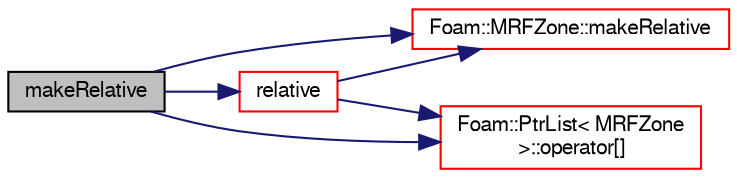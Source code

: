 digraph "makeRelative"
{
  bgcolor="transparent";
  edge [fontname="FreeSans",fontsize="10",labelfontname="FreeSans",labelfontsize="10"];
  node [fontname="FreeSans",fontsize="10",shape=record];
  rankdir="LR";
  Node722 [label="makeRelative",height=0.2,width=0.4,color="black", fillcolor="grey75", style="filled", fontcolor="black"];
  Node722 -> Node723 [color="midnightblue",fontsize="10",style="solid",fontname="FreeSans"];
  Node723 [label="Foam::MRFZone::makeRelative",height=0.2,width=0.4,color="red",URL="$a21898.html#aaa0b627878c53a843733aa3c37306d9a",tooltip="Make the given absolute velocity relative within the MRF region. "];
  Node722 -> Node728 [color="midnightblue",fontsize="10",style="solid",fontname="FreeSans"];
  Node728 [label="Foam::PtrList\< MRFZone\l \>::operator[]",height=0.2,width=0.4,color="red",URL="$a25914.html#a92eab3a97cd59afdf63a26b0a90642a9",tooltip="Return element const reference. "];
  Node722 -> Node772 [color="midnightblue",fontsize="10",style="solid",fontname="FreeSans"];
  Node772 [label="relative",height=0.2,width=0.4,color="red",URL="$a21902.html#a8ab081458b9f95647231df45cf0acc42",tooltip="Return the given absolute boundary flux relative within. "];
  Node772 -> Node728 [color="midnightblue",fontsize="10",style="solid",fontname="FreeSans"];
  Node772 -> Node723 [color="midnightblue",fontsize="10",style="solid",fontname="FreeSans"];
}
